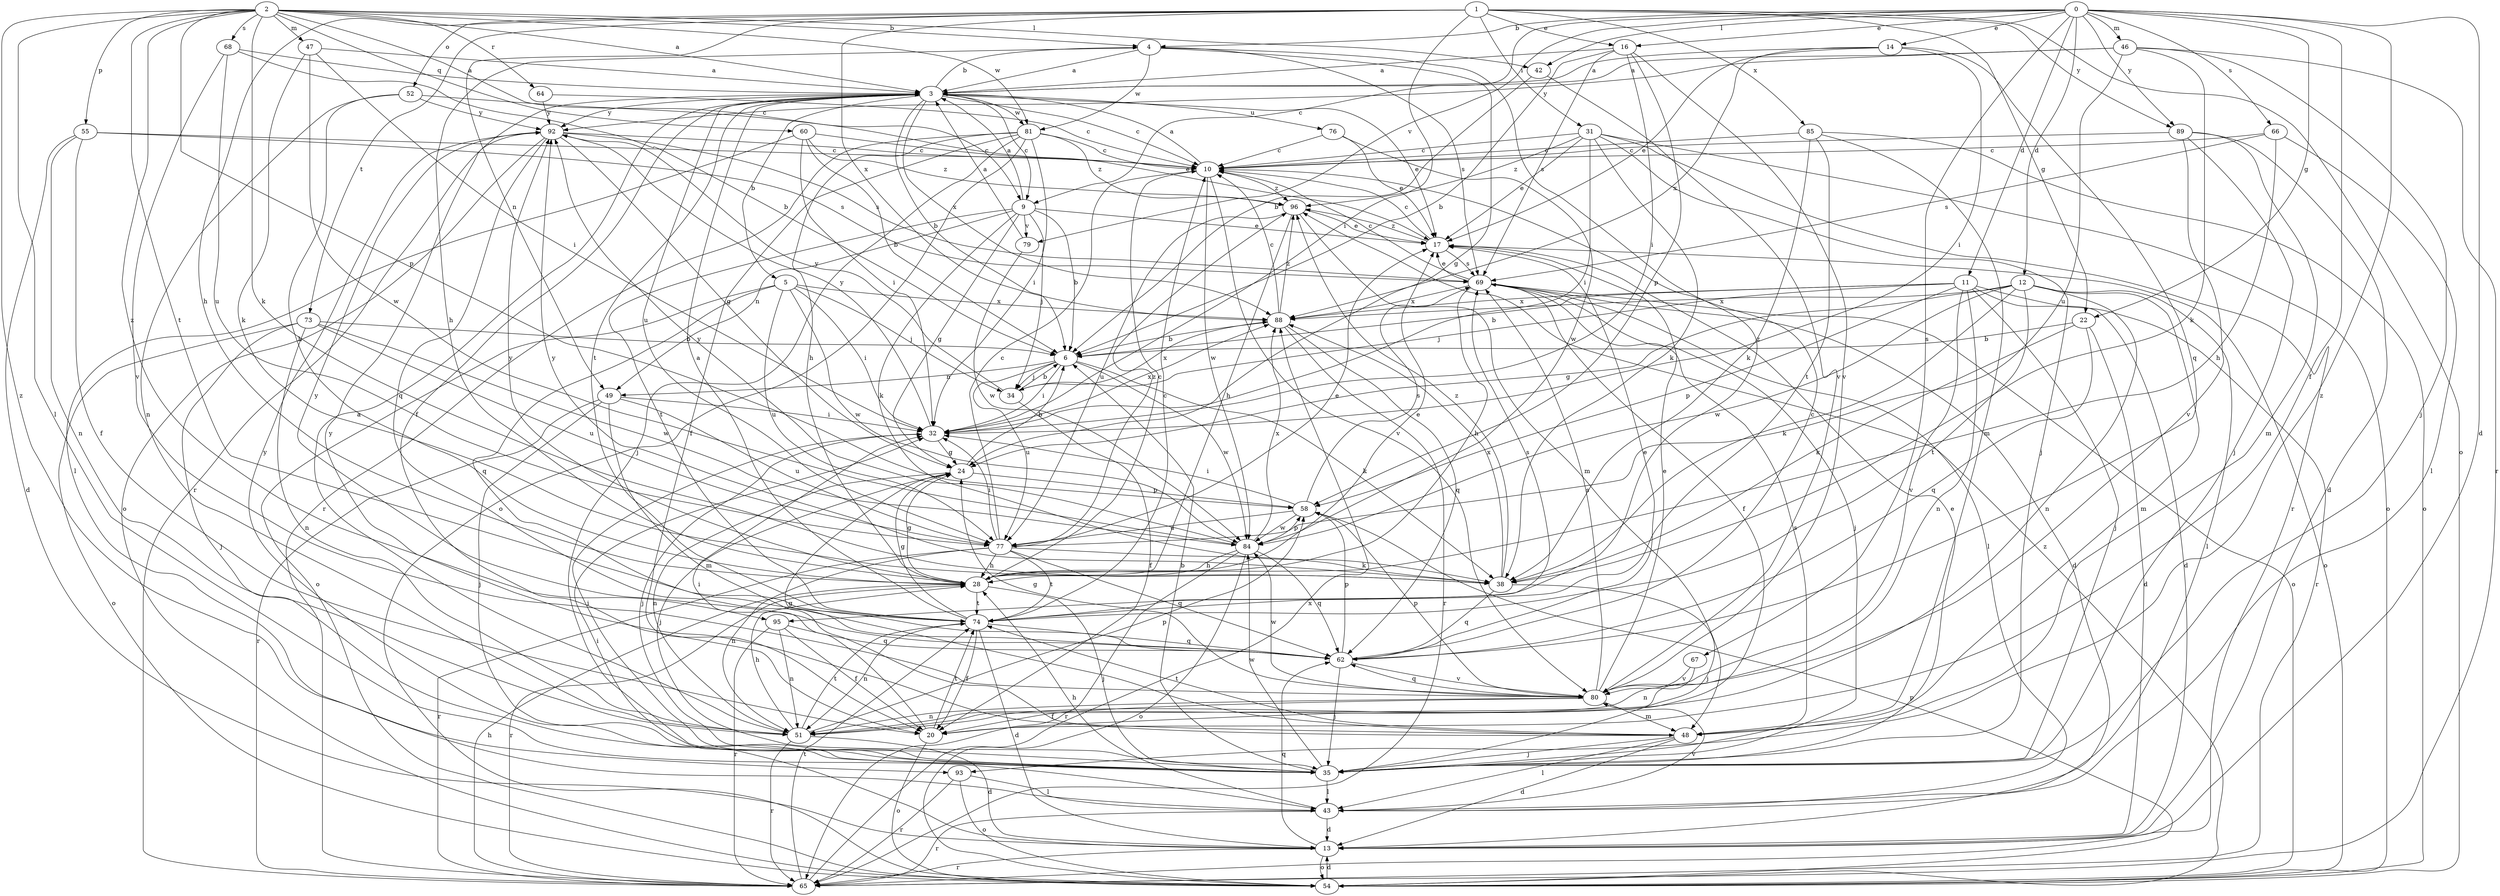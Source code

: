 strict digraph  {
0;
1;
2;
3;
4;
5;
6;
9;
10;
11;
12;
13;
14;
16;
17;
20;
22;
24;
28;
31;
32;
34;
35;
38;
42;
43;
46;
47;
48;
49;
51;
52;
54;
55;
58;
60;
62;
64;
65;
66;
67;
68;
69;
73;
74;
76;
77;
79;
80;
81;
84;
85;
88;
89;
92;
93;
95;
96;
0 -> 4  [label=b];
0 -> 9  [label=c];
0 -> 11  [label=d];
0 -> 12  [label=d];
0 -> 13  [label=d];
0 -> 14  [label=e];
0 -> 16  [label=e];
0 -> 20  [label=f];
0 -> 22  [label=g];
0 -> 42  [label=l];
0 -> 46  [label=m];
0 -> 66  [label=s];
0 -> 67  [label=s];
0 -> 79  [label=v];
0 -> 89  [label=y];
0 -> 93  [label=z];
1 -> 16  [label=e];
1 -> 22  [label=g];
1 -> 28  [label=h];
1 -> 31  [label=i];
1 -> 32  [label=i];
1 -> 49  [label=n];
1 -> 52  [label=o];
1 -> 54  [label=o];
1 -> 73  [label=t];
1 -> 85  [label=x];
1 -> 88  [label=x];
1 -> 89  [label=y];
2 -> 3  [label=a];
2 -> 4  [label=b];
2 -> 9  [label=c];
2 -> 38  [label=k];
2 -> 42  [label=l];
2 -> 43  [label=l];
2 -> 47  [label=m];
2 -> 55  [label=p];
2 -> 58  [label=p];
2 -> 60  [label=q];
2 -> 64  [label=r];
2 -> 68  [label=s];
2 -> 74  [label=t];
2 -> 81  [label=w];
2 -> 93  [label=z];
2 -> 95  [label=z];
3 -> 4  [label=b];
3 -> 5  [label=b];
3 -> 6  [label=b];
3 -> 9  [label=c];
3 -> 10  [label=c];
3 -> 17  [label=e];
3 -> 20  [label=f];
3 -> 65  [label=r];
3 -> 74  [label=t];
3 -> 76  [label=u];
3 -> 77  [label=u];
3 -> 81  [label=w];
3 -> 88  [label=x];
3 -> 92  [label=y];
4 -> 3  [label=a];
4 -> 24  [label=g];
4 -> 28  [label=h];
4 -> 69  [label=s];
4 -> 81  [label=w];
4 -> 95  [label=z];
5 -> 32  [label=i];
5 -> 34  [label=j];
5 -> 54  [label=o];
5 -> 62  [label=q];
5 -> 77  [label=u];
5 -> 84  [label=w];
5 -> 88  [label=x];
6 -> 32  [label=i];
6 -> 34  [label=j];
6 -> 38  [label=k];
6 -> 49  [label=n];
6 -> 77  [label=u];
6 -> 84  [label=w];
9 -> 3  [label=a];
9 -> 6  [label=b];
9 -> 17  [label=e];
9 -> 24  [label=g];
9 -> 34  [label=j];
9 -> 38  [label=k];
9 -> 49  [label=n];
9 -> 74  [label=t];
9 -> 79  [label=v];
10 -> 3  [label=a];
10 -> 80  [label=v];
10 -> 84  [label=w];
10 -> 96  [label=z];
11 -> 6  [label=b];
11 -> 13  [label=d];
11 -> 34  [label=j];
11 -> 35  [label=j];
11 -> 51  [label=n];
11 -> 58  [label=p];
11 -> 65  [label=r];
11 -> 80  [label=v];
11 -> 88  [label=x];
12 -> 24  [label=g];
12 -> 38  [label=k];
12 -> 43  [label=l];
12 -> 48  [label=m];
12 -> 51  [label=n];
12 -> 74  [label=t];
12 -> 84  [label=w];
12 -> 88  [label=x];
13 -> 32  [label=i];
13 -> 54  [label=o];
13 -> 62  [label=q];
13 -> 65  [label=r];
14 -> 3  [label=a];
14 -> 17  [label=e];
14 -> 32  [label=i];
14 -> 62  [label=q];
14 -> 88  [label=x];
16 -> 3  [label=a];
16 -> 6  [label=b];
16 -> 32  [label=i];
16 -> 58  [label=p];
16 -> 69  [label=s];
16 -> 80  [label=v];
17 -> 10  [label=c];
17 -> 54  [label=o];
17 -> 69  [label=s];
17 -> 96  [label=z];
20 -> 32  [label=i];
20 -> 54  [label=o];
20 -> 74  [label=t];
22 -> 6  [label=b];
22 -> 13  [label=d];
22 -> 38  [label=k];
22 -> 62  [label=q];
24 -> 6  [label=b];
24 -> 35  [label=j];
24 -> 51  [label=n];
24 -> 58  [label=p];
28 -> 10  [label=c];
28 -> 17  [label=e];
28 -> 24  [label=g];
28 -> 35  [label=j];
28 -> 65  [label=r];
28 -> 74  [label=t];
28 -> 92  [label=y];
31 -> 10  [label=c];
31 -> 17  [label=e];
31 -> 32  [label=i];
31 -> 35  [label=j];
31 -> 38  [label=k];
31 -> 54  [label=o];
31 -> 65  [label=r];
31 -> 96  [label=z];
32 -> 24  [label=g];
32 -> 35  [label=j];
32 -> 88  [label=x];
32 -> 92  [label=y];
34 -> 6  [label=b];
34 -> 20  [label=f];
34 -> 88  [label=x];
34 -> 92  [label=y];
35 -> 6  [label=b];
35 -> 17  [label=e];
35 -> 32  [label=i];
35 -> 43  [label=l];
35 -> 69  [label=s];
35 -> 84  [label=w];
35 -> 92  [label=y];
38 -> 35  [label=j];
38 -> 62  [label=q];
38 -> 88  [label=x];
38 -> 92  [label=y];
38 -> 96  [label=z];
42 -> 6  [label=b];
42 -> 80  [label=v];
43 -> 13  [label=d];
43 -> 28  [label=h];
43 -> 65  [label=r];
43 -> 80  [label=v];
46 -> 3  [label=a];
46 -> 35  [label=j];
46 -> 38  [label=k];
46 -> 65  [label=r];
46 -> 77  [label=u];
46 -> 92  [label=y];
47 -> 3  [label=a];
47 -> 32  [label=i];
47 -> 38  [label=k];
47 -> 84  [label=w];
48 -> 13  [label=d];
48 -> 24  [label=g];
48 -> 35  [label=j];
48 -> 43  [label=l];
48 -> 74  [label=t];
48 -> 92  [label=y];
49 -> 32  [label=i];
49 -> 35  [label=j];
49 -> 48  [label=m];
49 -> 65  [label=r];
49 -> 77  [label=u];
51 -> 3  [label=a];
51 -> 13  [label=d];
51 -> 28  [label=h];
51 -> 58  [label=p];
51 -> 65  [label=r];
51 -> 74  [label=t];
52 -> 17  [label=e];
52 -> 28  [label=h];
52 -> 51  [label=n];
52 -> 92  [label=y];
54 -> 13  [label=d];
54 -> 58  [label=p];
54 -> 96  [label=z];
55 -> 10  [label=c];
55 -> 13  [label=d];
55 -> 20  [label=f];
55 -> 51  [label=n];
55 -> 69  [label=s];
58 -> 32  [label=i];
58 -> 69  [label=s];
58 -> 77  [label=u];
58 -> 84  [label=w];
60 -> 6  [label=b];
60 -> 10  [label=c];
60 -> 32  [label=i];
60 -> 43  [label=l];
60 -> 96  [label=z];
62 -> 10  [label=c];
62 -> 17  [label=e];
62 -> 35  [label=j];
62 -> 58  [label=p];
62 -> 80  [label=v];
62 -> 92  [label=y];
64 -> 10  [label=c];
64 -> 92  [label=y];
65 -> 28  [label=h];
65 -> 74  [label=t];
65 -> 88  [label=x];
66 -> 10  [label=c];
66 -> 28  [label=h];
66 -> 43  [label=l];
66 -> 69  [label=s];
67 -> 51  [label=n];
67 -> 80  [label=v];
68 -> 3  [label=a];
68 -> 6  [label=b];
68 -> 77  [label=u];
68 -> 80  [label=v];
69 -> 10  [label=c];
69 -> 13  [label=d];
69 -> 17  [label=e];
69 -> 20  [label=f];
69 -> 28  [label=h];
69 -> 35  [label=j];
69 -> 43  [label=l];
69 -> 54  [label=o];
69 -> 88  [label=x];
73 -> 6  [label=b];
73 -> 35  [label=j];
73 -> 51  [label=n];
73 -> 54  [label=o];
73 -> 77  [label=u];
73 -> 84  [label=w];
74 -> 3  [label=a];
74 -> 10  [label=c];
74 -> 13  [label=d];
74 -> 20  [label=f];
74 -> 24  [label=g];
74 -> 51  [label=n];
74 -> 62  [label=q];
74 -> 69  [label=s];
76 -> 10  [label=c];
76 -> 17  [label=e];
76 -> 84  [label=w];
77 -> 10  [label=c];
77 -> 17  [label=e];
77 -> 28  [label=h];
77 -> 32  [label=i];
77 -> 38  [label=k];
77 -> 51  [label=n];
77 -> 62  [label=q];
77 -> 65  [label=r];
77 -> 74  [label=t];
77 -> 96  [label=z];
79 -> 3  [label=a];
79 -> 84  [label=w];
80 -> 17  [label=e];
80 -> 20  [label=f];
80 -> 24  [label=g];
80 -> 48  [label=m];
80 -> 51  [label=n];
80 -> 58  [label=p];
80 -> 62  [label=q];
80 -> 69  [label=s];
80 -> 84  [label=w];
81 -> 10  [label=c];
81 -> 20  [label=f];
81 -> 28  [label=h];
81 -> 32  [label=i];
81 -> 35  [label=j];
81 -> 54  [label=o];
81 -> 65  [label=r];
81 -> 96  [label=z];
84 -> 28  [label=h];
84 -> 54  [label=o];
84 -> 58  [label=p];
84 -> 62  [label=q];
84 -> 65  [label=r];
84 -> 88  [label=x];
84 -> 92  [label=y];
85 -> 10  [label=c];
85 -> 38  [label=k];
85 -> 48  [label=m];
85 -> 54  [label=o];
85 -> 74  [label=t];
88 -> 6  [label=b];
88 -> 10  [label=c];
88 -> 62  [label=q];
88 -> 65  [label=r];
88 -> 96  [label=z];
89 -> 10  [label=c];
89 -> 13  [label=d];
89 -> 35  [label=j];
89 -> 48  [label=m];
89 -> 80  [label=v];
92 -> 10  [label=c];
92 -> 24  [label=g];
92 -> 54  [label=o];
92 -> 62  [label=q];
92 -> 69  [label=s];
93 -> 43  [label=l];
93 -> 54  [label=o];
93 -> 65  [label=r];
95 -> 20  [label=f];
95 -> 51  [label=n];
95 -> 62  [label=q];
95 -> 65  [label=r];
96 -> 17  [label=e];
96 -> 28  [label=h];
96 -> 48  [label=m];
96 -> 77  [label=u];
}
